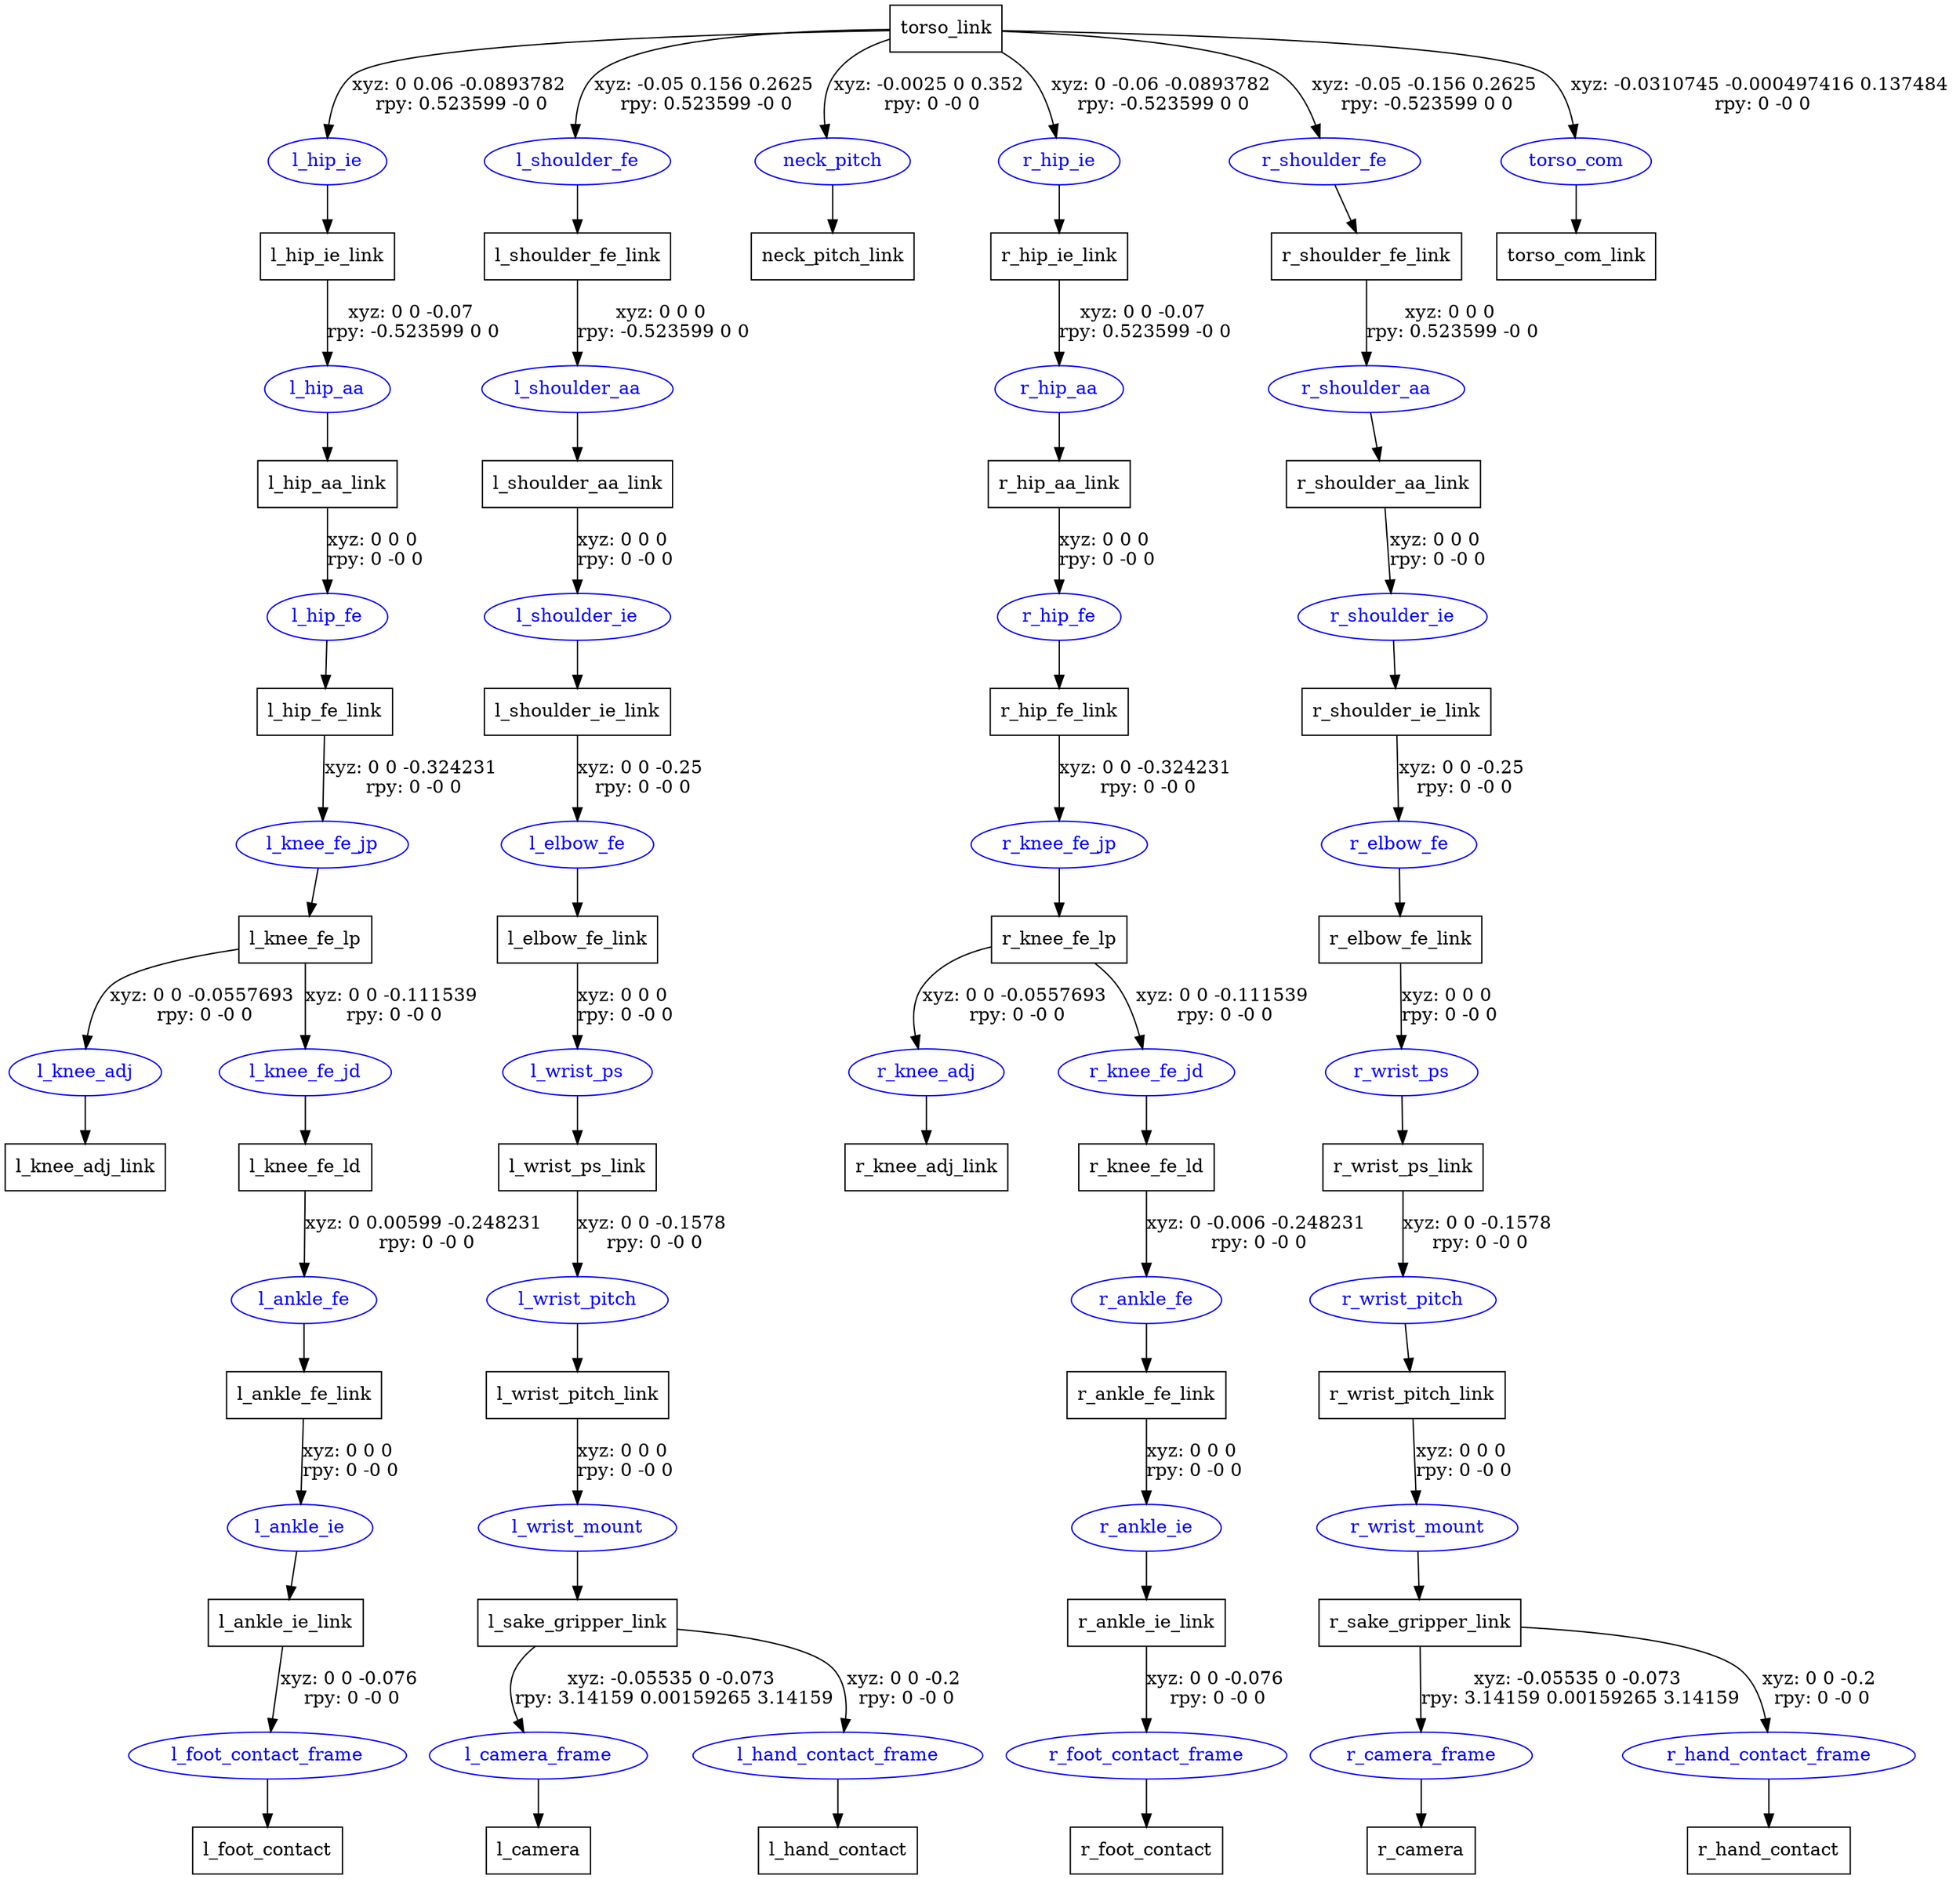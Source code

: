 digraph G {
node [shape=box];
"torso_link" [label="torso_link"];
"l_hip_ie_link" [label="l_hip_ie_link"];
"l_hip_aa_link" [label="l_hip_aa_link"];
"l_hip_fe_link" [label="l_hip_fe_link"];
"l_knee_fe_lp" [label="l_knee_fe_lp"];
"l_knee_adj_link" [label="l_knee_adj_link"];
"l_knee_fe_ld" [label="l_knee_fe_ld"];
"l_ankle_fe_link" [label="l_ankle_fe_link"];
"l_ankle_ie_link" [label="l_ankle_ie_link"];
"l_foot_contact" [label="l_foot_contact"];
"l_shoulder_fe_link" [label="l_shoulder_fe_link"];
"l_shoulder_aa_link" [label="l_shoulder_aa_link"];
"l_shoulder_ie_link" [label="l_shoulder_ie_link"];
"l_elbow_fe_link" [label="l_elbow_fe_link"];
"l_wrist_ps_link" [label="l_wrist_ps_link"];
"l_wrist_pitch_link" [label="l_wrist_pitch_link"];
"l_sake_gripper_link" [label="l_sake_gripper_link"];
"l_camera" [label="l_camera"];
"l_hand_contact" [label="l_hand_contact"];
"neck_pitch_link" [label="neck_pitch_link"];
"r_hip_ie_link" [label="r_hip_ie_link"];
"r_hip_aa_link" [label="r_hip_aa_link"];
"r_hip_fe_link" [label="r_hip_fe_link"];
"r_knee_fe_lp" [label="r_knee_fe_lp"];
"r_knee_adj_link" [label="r_knee_adj_link"];
"r_knee_fe_ld" [label="r_knee_fe_ld"];
"r_ankle_fe_link" [label="r_ankle_fe_link"];
"r_ankle_ie_link" [label="r_ankle_ie_link"];
"r_foot_contact" [label="r_foot_contact"];
"r_shoulder_fe_link" [label="r_shoulder_fe_link"];
"r_shoulder_aa_link" [label="r_shoulder_aa_link"];
"r_shoulder_ie_link" [label="r_shoulder_ie_link"];
"r_elbow_fe_link" [label="r_elbow_fe_link"];
"r_wrist_ps_link" [label="r_wrist_ps_link"];
"r_wrist_pitch_link" [label="r_wrist_pitch_link"];
"r_sake_gripper_link" [label="r_sake_gripper_link"];
"r_camera" [label="r_camera"];
"r_hand_contact" [label="r_hand_contact"];
"torso_com_link" [label="torso_com_link"];
node [shape=ellipse, color=blue, fontcolor=blue];
"torso_link" -> "l_hip_ie" [label="xyz: 0 0.06 -0.0893782 \nrpy: 0.523599 -0 0"]
"l_hip_ie" -> "l_hip_ie_link"
"l_hip_ie_link" -> "l_hip_aa" [label="xyz: 0 0 -0.07 \nrpy: -0.523599 0 0"]
"l_hip_aa" -> "l_hip_aa_link"
"l_hip_aa_link" -> "l_hip_fe" [label="xyz: 0 0 0 \nrpy: 0 -0 0"]
"l_hip_fe" -> "l_hip_fe_link"
"l_hip_fe_link" -> "l_knee_fe_jp" [label="xyz: 0 0 -0.324231 \nrpy: 0 -0 0"]
"l_knee_fe_jp" -> "l_knee_fe_lp"
"l_knee_fe_lp" -> "l_knee_adj" [label="xyz: 0 0 -0.0557693 \nrpy: 0 -0 0"]
"l_knee_adj" -> "l_knee_adj_link"
"l_knee_fe_lp" -> "l_knee_fe_jd" [label="xyz: 0 0 -0.111539 \nrpy: 0 -0 0"]
"l_knee_fe_jd" -> "l_knee_fe_ld"
"l_knee_fe_ld" -> "l_ankle_fe" [label="xyz: 0 0.00599 -0.248231 \nrpy: 0 -0 0"]
"l_ankle_fe" -> "l_ankle_fe_link"
"l_ankle_fe_link" -> "l_ankle_ie" [label="xyz: 0 0 0 \nrpy: 0 -0 0"]
"l_ankle_ie" -> "l_ankle_ie_link"
"l_ankle_ie_link" -> "l_foot_contact_frame" [label="xyz: 0 0 -0.076 \nrpy: 0 -0 0"]
"l_foot_contact_frame" -> "l_foot_contact"
"torso_link" -> "l_shoulder_fe" [label="xyz: -0.05 0.156 0.2625 \nrpy: 0.523599 -0 0"]
"l_shoulder_fe" -> "l_shoulder_fe_link"
"l_shoulder_fe_link" -> "l_shoulder_aa" [label="xyz: 0 0 0 \nrpy: -0.523599 0 0"]
"l_shoulder_aa" -> "l_shoulder_aa_link"
"l_shoulder_aa_link" -> "l_shoulder_ie" [label="xyz: 0 0 0 \nrpy: 0 -0 0"]
"l_shoulder_ie" -> "l_shoulder_ie_link"
"l_shoulder_ie_link" -> "l_elbow_fe" [label="xyz: 0 0 -0.25 \nrpy: 0 -0 0"]
"l_elbow_fe" -> "l_elbow_fe_link"
"l_elbow_fe_link" -> "l_wrist_ps" [label="xyz: 0 0 0 \nrpy: 0 -0 0"]
"l_wrist_ps" -> "l_wrist_ps_link"
"l_wrist_ps_link" -> "l_wrist_pitch" [label="xyz: 0 0 -0.1578 \nrpy: 0 -0 0"]
"l_wrist_pitch" -> "l_wrist_pitch_link"
"l_wrist_pitch_link" -> "l_wrist_mount" [label="xyz: 0 0 0 \nrpy: 0 -0 0"]
"l_wrist_mount" -> "l_sake_gripper_link"
"l_sake_gripper_link" -> "l_camera_frame" [label="xyz: -0.05535 0 -0.073 \nrpy: 3.14159 0.00159265 3.14159"]
"l_camera_frame" -> "l_camera"
"l_sake_gripper_link" -> "l_hand_contact_frame" [label="xyz: 0 0 -0.2 \nrpy: 0 -0 0"]
"l_hand_contact_frame" -> "l_hand_contact"
"torso_link" -> "neck_pitch" [label="xyz: -0.0025 0 0.352 \nrpy: 0 -0 0"]
"neck_pitch" -> "neck_pitch_link"
"torso_link" -> "r_hip_ie" [label="xyz: 0 -0.06 -0.0893782 \nrpy: -0.523599 0 0"]
"r_hip_ie" -> "r_hip_ie_link"
"r_hip_ie_link" -> "r_hip_aa" [label="xyz: 0 0 -0.07 \nrpy: 0.523599 -0 0"]
"r_hip_aa" -> "r_hip_aa_link"
"r_hip_aa_link" -> "r_hip_fe" [label="xyz: 0 0 0 \nrpy: 0 -0 0"]
"r_hip_fe" -> "r_hip_fe_link"
"r_hip_fe_link" -> "r_knee_fe_jp" [label="xyz: 0 0 -0.324231 \nrpy: 0 -0 0"]
"r_knee_fe_jp" -> "r_knee_fe_lp"
"r_knee_fe_lp" -> "r_knee_adj" [label="xyz: 0 0 -0.0557693 \nrpy: 0 -0 0"]
"r_knee_adj" -> "r_knee_adj_link"
"r_knee_fe_lp" -> "r_knee_fe_jd" [label="xyz: 0 0 -0.111539 \nrpy: 0 -0 0"]
"r_knee_fe_jd" -> "r_knee_fe_ld"
"r_knee_fe_ld" -> "r_ankle_fe" [label="xyz: 0 -0.006 -0.248231 \nrpy: 0 -0 0"]
"r_ankle_fe" -> "r_ankle_fe_link"
"r_ankle_fe_link" -> "r_ankle_ie" [label="xyz: 0 0 0 \nrpy: 0 -0 0"]
"r_ankle_ie" -> "r_ankle_ie_link"
"r_ankle_ie_link" -> "r_foot_contact_frame" [label="xyz: 0 0 -0.076 \nrpy: 0 -0 0"]
"r_foot_contact_frame" -> "r_foot_contact"
"torso_link" -> "r_shoulder_fe" [label="xyz: -0.05 -0.156 0.2625 \nrpy: -0.523599 0 0"]
"r_shoulder_fe" -> "r_shoulder_fe_link"
"r_shoulder_fe_link" -> "r_shoulder_aa" [label="xyz: 0 0 0 \nrpy: 0.523599 -0 0"]
"r_shoulder_aa" -> "r_shoulder_aa_link"
"r_shoulder_aa_link" -> "r_shoulder_ie" [label="xyz: 0 0 0 \nrpy: 0 -0 0"]
"r_shoulder_ie" -> "r_shoulder_ie_link"
"r_shoulder_ie_link" -> "r_elbow_fe" [label="xyz: 0 0 -0.25 \nrpy: 0 -0 0"]
"r_elbow_fe" -> "r_elbow_fe_link"
"r_elbow_fe_link" -> "r_wrist_ps" [label="xyz: 0 0 0 \nrpy: 0 -0 0"]
"r_wrist_ps" -> "r_wrist_ps_link"
"r_wrist_ps_link" -> "r_wrist_pitch" [label="xyz: 0 0 -0.1578 \nrpy: 0 -0 0"]
"r_wrist_pitch" -> "r_wrist_pitch_link"
"r_wrist_pitch_link" -> "r_wrist_mount" [label="xyz: 0 0 0 \nrpy: 0 -0 0"]
"r_wrist_mount" -> "r_sake_gripper_link"
"r_sake_gripper_link" -> "r_camera_frame" [label="xyz: -0.05535 0 -0.073 \nrpy: 3.14159 0.00159265 3.14159"]
"r_camera_frame" -> "r_camera"
"r_sake_gripper_link" -> "r_hand_contact_frame" [label="xyz: 0 0 -0.2 \nrpy: 0 -0 0"]
"r_hand_contact_frame" -> "r_hand_contact"
"torso_link" -> "torso_com" [label="xyz: -0.0310745 -0.000497416 0.137484 \nrpy: 0 -0 0"]
"torso_com" -> "torso_com_link"
}
